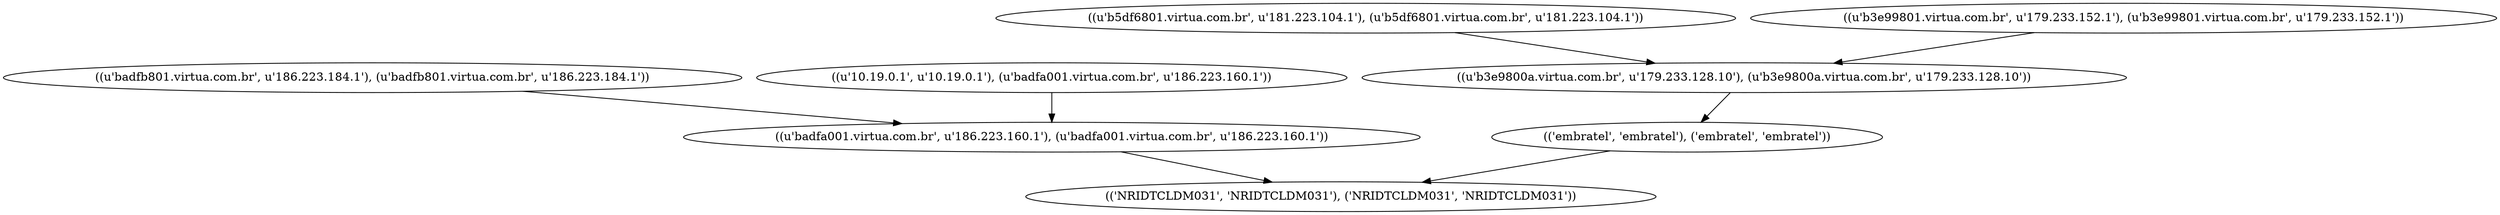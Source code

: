 digraph {
   "((u'badfb801.virtua.com.br', u'186.223.184.1'), (u'badfb801.virtua.com.br', u'186.223.184.1'))" -> "((u'badfa001.virtua.com.br', u'186.223.160.1'), (u'badfa001.virtua.com.br', u'186.223.160.1'))"
   "((u'b3e9800a.virtua.com.br', u'179.233.128.10'), (u'b3e9800a.virtua.com.br', u'179.233.128.10'))" -> "(('embratel', 'embratel'), ('embratel', 'embratel'))"
   "(('embratel', 'embratel'), ('embratel', 'embratel'))" -> "(('NRIDTCLDM031', 'NRIDTCLDM031'), ('NRIDTCLDM031', 'NRIDTCLDM031'))"
   "((u'b5df6801.virtua.com.br', u'181.223.104.1'), (u'b5df6801.virtua.com.br', u'181.223.104.1'))" -> "((u'b3e9800a.virtua.com.br', u'179.233.128.10'), (u'b3e9800a.virtua.com.br', u'179.233.128.10'))"
   "((u'b3e99801.virtua.com.br', u'179.233.152.1'), (u'b3e99801.virtua.com.br', u'179.233.152.1'))" -> "((u'b3e9800a.virtua.com.br', u'179.233.128.10'), (u'b3e9800a.virtua.com.br', u'179.233.128.10'))"
   "((u'10.19.0.1', u'10.19.0.1'), (u'badfa001.virtua.com.br', u'186.223.160.1'))" -> "((u'badfa001.virtua.com.br', u'186.223.160.1'), (u'badfa001.virtua.com.br', u'186.223.160.1'))"
   "((u'badfa001.virtua.com.br', u'186.223.160.1'), (u'badfa001.virtua.com.br', u'186.223.160.1'))" -> "(('NRIDTCLDM031', 'NRIDTCLDM031'), ('NRIDTCLDM031', 'NRIDTCLDM031'))"
}